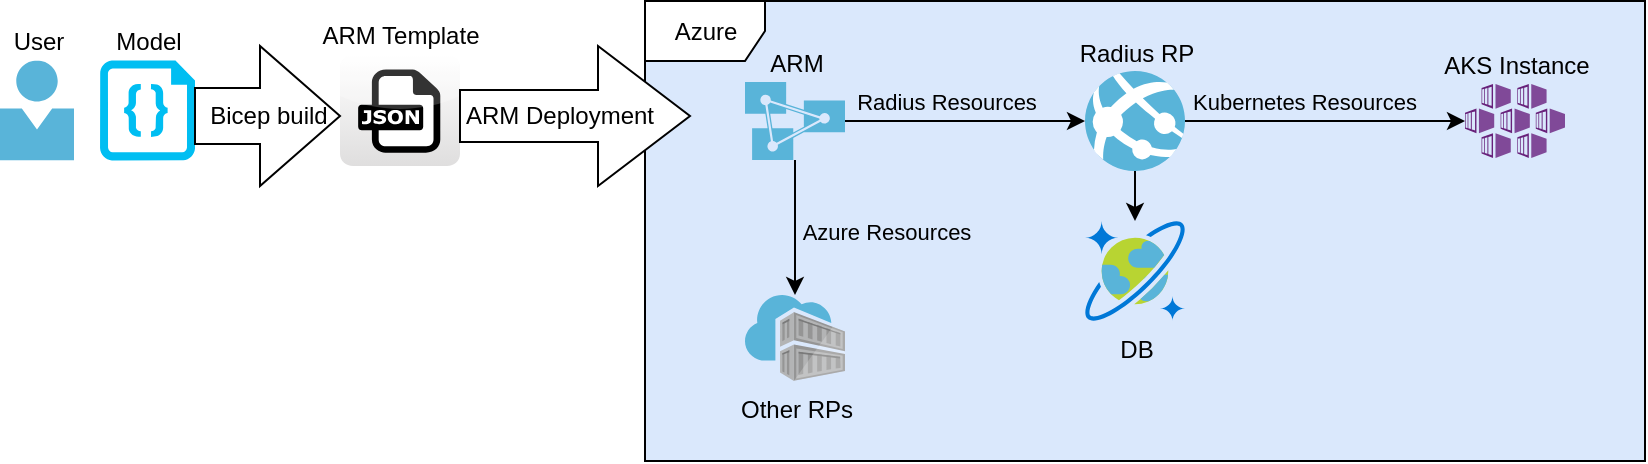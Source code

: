 <mxfile version="13.6.5">
    <diagram id="rnk5UrO5RmkAhVa2Pl3i" name="Page-1">
        <mxGraphModel dx="782" dy="532" grid="1" gridSize="10" guides="1" tooltips="1" connect="1" arrows="1" fold="1" page="1" pageScale="1" pageWidth="850" pageHeight="1100" math="0" shadow="0">
            <root>
                <mxCell id="0"/>
                <mxCell id="1" parent="0"/>
                <mxCell id="8" value="Model" style="verticalLabelPosition=top;html=1;verticalAlign=bottom;align=center;strokeColor=none;fillColor=#00BEF2;shape=mxgraph.azure.code_file;pointerEvents=1;labelPosition=center;" parent="1" vertex="1">
                    <mxGeometry x="60" y="42.2" width="47.5" height="50" as="geometry"/>
                </mxCell>
                <mxCell id="12" value="User" style="aspect=fixed;html=1;points=[];align=center;image;fontSize=12;image=img/lib/mscae/Person.svg;labelPosition=center;verticalLabelPosition=top;verticalAlign=bottom;" parent="1" vertex="1">
                    <mxGeometry x="10" y="42.2" width="37" height="50" as="geometry"/>
                </mxCell>
                <mxCell id="28" value="" style="group;labelBackgroundColor=none;labelBorderColor=none;fillColor=#dae8fc;strokeColor=#6c8ebf;" parent="1" vertex="1" connectable="0">
                    <mxGeometry x="332.5" y="12.5" width="500" height="230" as="geometry"/>
                </mxCell>
                <mxCell id="7" value="&lt;span style=&quot;&quot;&gt;Azure&lt;/span&gt;" style="shape=umlFrame;whiteSpace=wrap;html=1;labelBackgroundColor=none;container=0;backgroundOutline=0;" parent="28" vertex="1">
                    <mxGeometry width="500" height="230" as="geometry">
                        <mxRectangle width="60" height="20" as="alternateBounds"/>
                    </mxGeometry>
                </mxCell>
                <mxCell id="9" value="ARM" style="aspect=fixed;html=1;points=[];align=center;image;fontSize=12;image=img/lib/mscae/Analysis_Services.svg;labelPosition=center;verticalLabelPosition=top;verticalAlign=bottom;labelBackgroundColor=none;" parent="28" vertex="1">
                    <mxGeometry x="50" y="40.5" width="50" height="39" as="geometry"/>
                </mxCell>
                <mxCell id="10" value="AKS Instance" style="aspect=fixed;html=1;points=[];align=center;image;fontSize=12;image=img/lib/mscae/Kubernetes_Services.svg;labelPosition=center;verticalLabelPosition=top;verticalAlign=bottom;labelBackgroundColor=none;" parent="28" vertex="1">
                    <mxGeometry x="410" y="41.5" width="50" height="37" as="geometry"/>
                </mxCell>
                <mxCell id="11" value="DB" style="aspect=fixed;html=1;points=[];align=center;image;fontSize=12;image=img/lib/mscae/CosmosDB.svg;labelBackgroundColor=none;" parent="28" vertex="1">
                    <mxGeometry x="220" y="110" width="50" height="50" as="geometry"/>
                </mxCell>
                <mxCell id="25" value="" style="edgeStyle=orthogonalEdgeStyle;rounded=0;orthogonalLoop=1;jettySize=auto;html=1;" parent="28" source="13" target="11" edge="1">
                    <mxGeometry relative="1" as="geometry"/>
                </mxCell>
                <mxCell id="26" value="" style="edgeStyle=orthogonalEdgeStyle;rounded=0;orthogonalLoop=1;jettySize=auto;html=1;labelPosition=center;verticalLabelPosition=middle;align=center;verticalAlign=middle;" parent="28" source="13" target="10" edge="1">
                    <mxGeometry relative="1" as="geometry"/>
                </mxCell>
                <mxCell id="27" value="Kubernetes Resources" style="edgeLabel;html=1;align=center;verticalAlign=middle;resizable=0;points=[];labelBackgroundColor=none;" parent="26" vertex="1" connectable="0">
                    <mxGeometry x="-0.333" y="-3" relative="1" as="geometry">
                        <mxPoint x="13" y="-13" as="offset"/>
                    </mxGeometry>
                </mxCell>
                <mxCell id="13" value="Radius RP" style="aspect=fixed;html=1;points=[];align=center;image;fontSize=12;image=img/lib/mscae/App_Services.svg;labelPosition=center;verticalLabelPosition=top;verticalAlign=bottom;labelBackgroundColor=none;" parent="28" vertex="1">
                    <mxGeometry x="220" y="35" width="50" height="50" as="geometry"/>
                </mxCell>
                <mxCell id="23" value="" style="edgeStyle=orthogonalEdgeStyle;rounded=0;orthogonalLoop=1;jettySize=auto;html=1;labelBackgroundColor=none;" parent="28" source="9" target="13" edge="1">
                    <mxGeometry relative="1" as="geometry"/>
                </mxCell>
                <mxCell id="24" value="Radius Resources" style="edgeLabel;html=1;align=center;verticalAlign=middle;resizable=0;points=[];labelBackgroundColor=none;" parent="23" vertex="1" connectable="0">
                    <mxGeometry x="-0.295" y="1" relative="1" as="geometry">
                        <mxPoint x="8" y="-9" as="offset"/>
                    </mxGeometry>
                </mxCell>
                <mxCell id="15" value="Other RPs" style="aspect=fixed;html=1;points=[];align=center;image;fontSize=12;image=img/lib/mscae/Container_Registries.svg;labelBackgroundColor=none;" parent="28" vertex="1">
                    <mxGeometry x="50" y="147" width="50" height="43" as="geometry"/>
                </mxCell>
                <mxCell id="21" value="" style="edgeStyle=orthogonalEdgeStyle;rounded=0;orthogonalLoop=1;jettySize=auto;html=1;" parent="28" source="9" target="15" edge="1">
                    <mxGeometry relative="1" as="geometry"/>
                </mxCell>
                <mxCell id="22" value="Azure Resources" style="edgeLabel;html=1;align=center;verticalAlign=middle;resizable=0;points=[];labelBackgroundColor=none;" parent="21" vertex="1" connectable="0">
                    <mxGeometry x="-0.096" y="1" relative="1" as="geometry">
                        <mxPoint x="44" y="5.5" as="offset"/>
                    </mxGeometry>
                </mxCell>
                <mxCell id="29" value="ARM Template" style="dashed=0;outlineConnect=0;html=1;align=center;labelPosition=center;verticalLabelPosition=top;verticalAlign=bottom;shape=mxgraph.webicons.json;gradientColor=#DFDEDE;labelBackgroundColor=none;" parent="1" vertex="1">
                    <mxGeometry x="180" y="39.4" width="60" height="55.6" as="geometry"/>
                </mxCell>
                <mxCell id="30" value="" style="html=1;shadow=0;dashed=0;align=center;verticalAlign=middle;shape=mxgraph.arrows2.arrow;dy=0.63;dx=46;direction=north;notch=0;labelBackgroundColor=none;gradientColor=none;rotation=90;" parent="1" vertex="1">
                    <mxGeometry x="262.5" y="12.5" width="70" height="115" as="geometry"/>
                </mxCell>
                <mxCell id="31" value="ARM Deployment" style="text;html=1;strokeColor=none;fillColor=none;align=center;verticalAlign=middle;whiteSpace=wrap;rounded=0;labelBackgroundColor=none;" parent="1" vertex="1">
                    <mxGeometry x="240" y="60" width="100" height="20" as="geometry"/>
                </mxCell>
                <mxCell id="32" value="Bicep build" style="html=1;shadow=0;dashed=0;align=center;verticalAlign=middle;shape=mxgraph.arrows2.arrow;dy=0.6;dx=40;notch=0;labelBackgroundColor=none;gradientColor=none;" parent="1" vertex="1">
                    <mxGeometry x="107.5" y="35" width="72.5" height="70" as="geometry"/>
                </mxCell>
            </root>
        </mxGraphModel>
    </diagram>
</mxfile>
